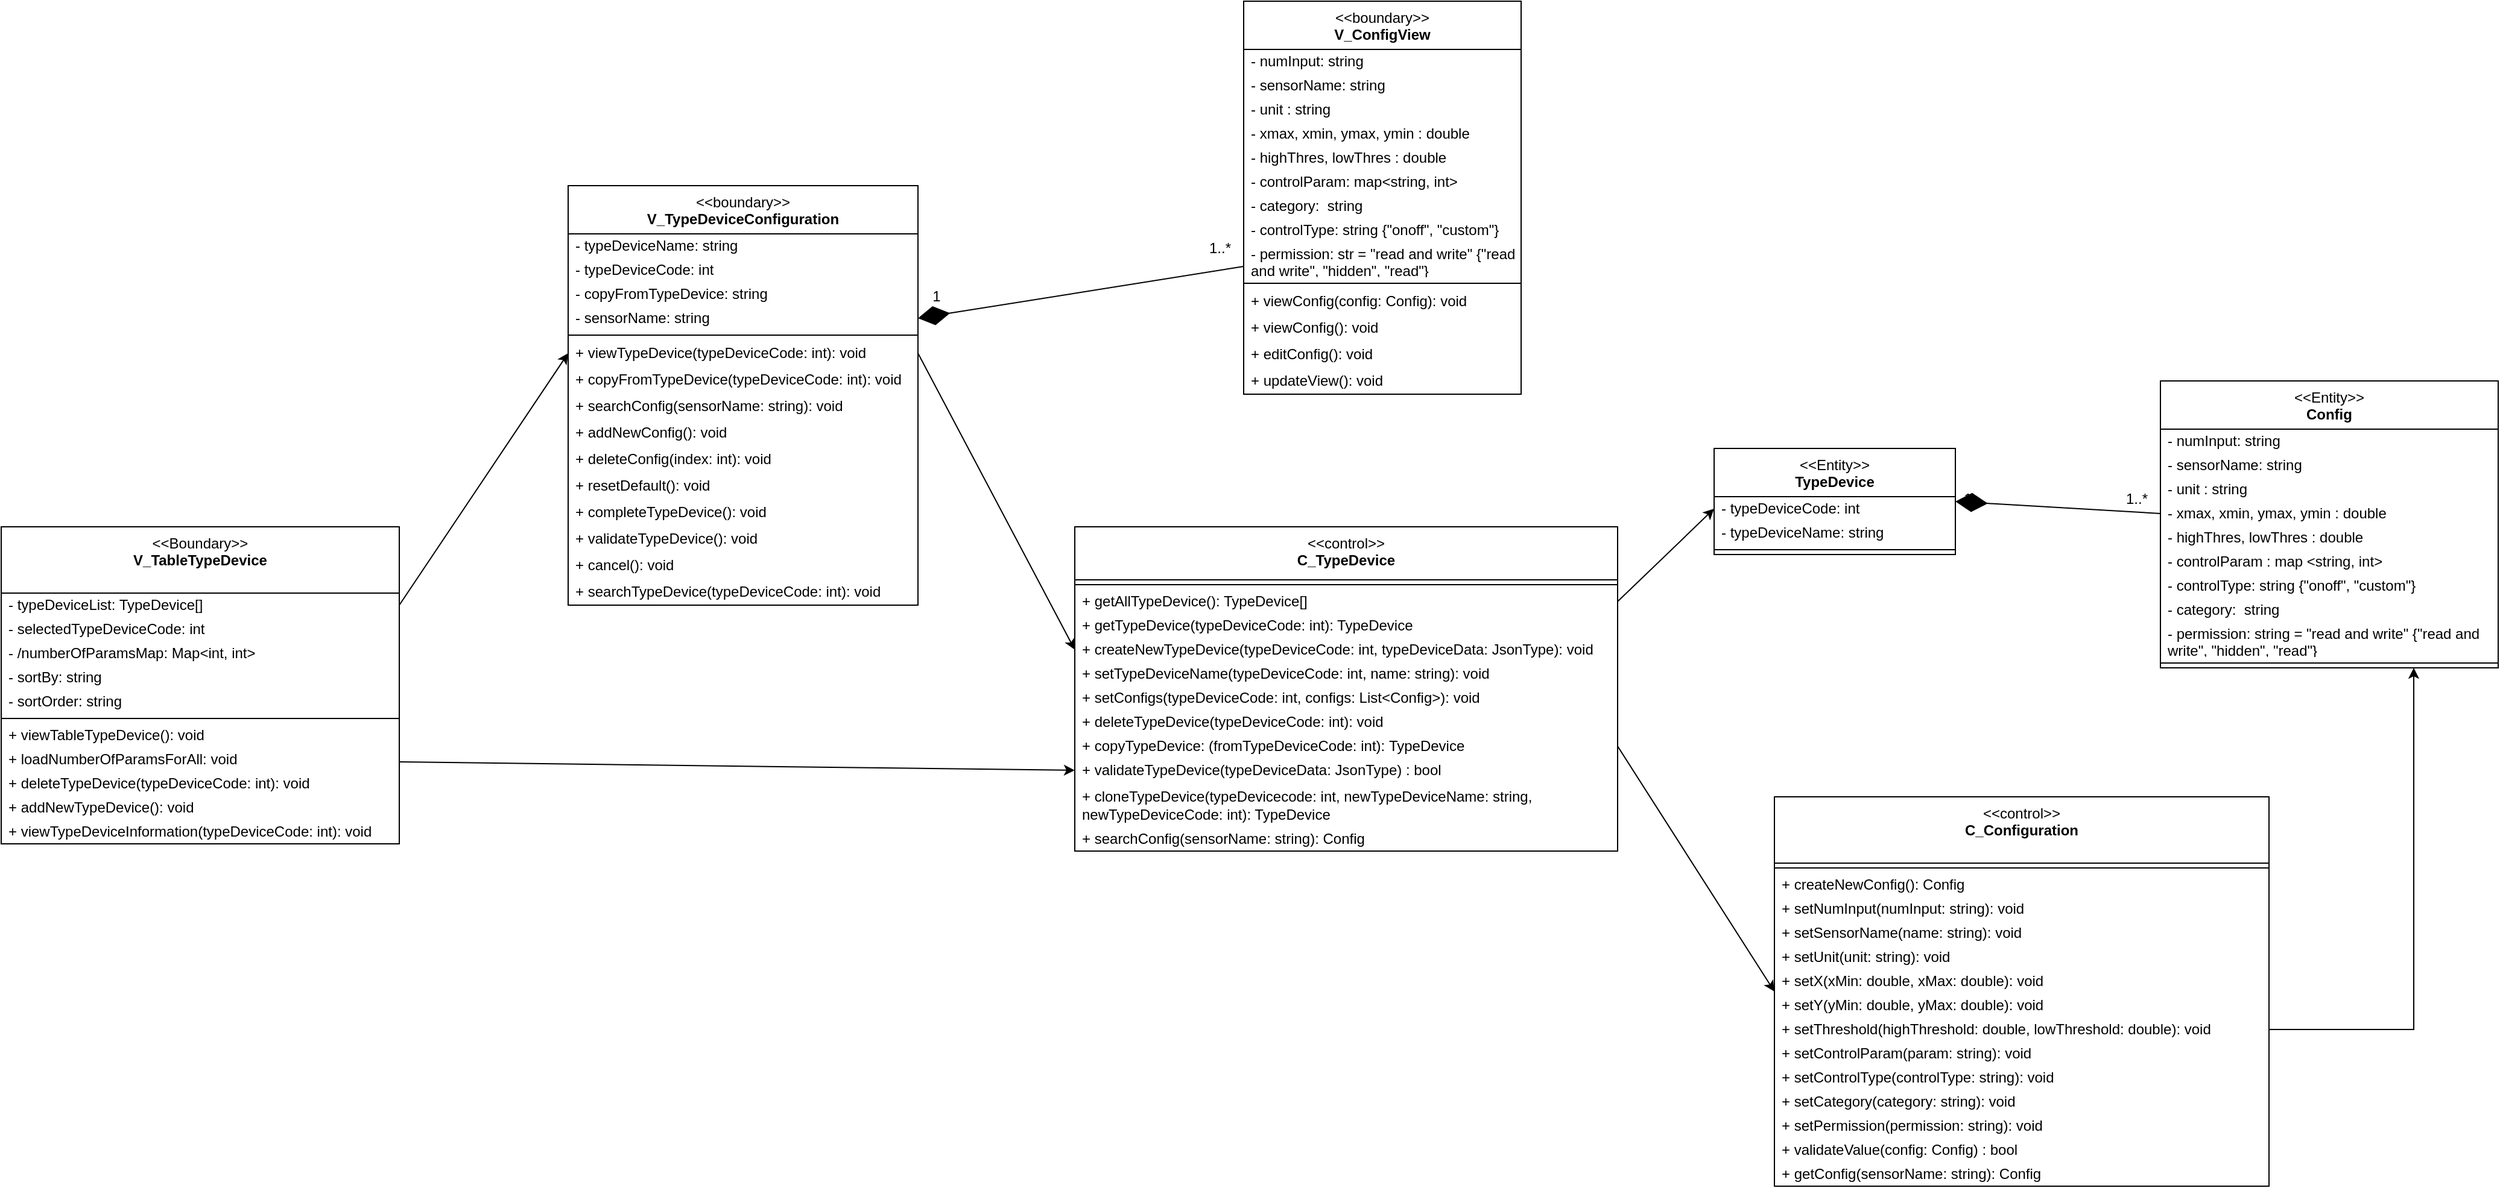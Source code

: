 <mxfile version="27.1.3">
  <diagram name="Page-1" id="tyCQBtL9wLTqNJYj6jpn">
    <mxGraphModel dx="1968" dy="665" grid="1" gridSize="10" guides="1" tooltips="1" connect="1" arrows="1" fold="1" page="1" pageScale="1" pageWidth="850" pageHeight="1100" math="0" shadow="0">
      <root>
        <mxCell id="0" />
        <mxCell id="1" parent="0" />
        <mxCell id="bSWN6tdNE-U2g3Sw7Q1R-1" value="&amp;lt;&amp;lt;boundary&amp;gt;&amp;gt;&lt;br&gt;&lt;b&gt;V_TypeDeviceConfiguration&lt;/b&gt;&lt;div&gt;&lt;br&gt;&lt;/div&gt;" style="swimlane;fontStyle=0;align=center;verticalAlign=top;childLayout=stackLayout;horizontal=1;startSize=40;horizontalStack=0;resizeParent=1;resizeParentMax=0;resizeLast=0;collapsible=0;marginBottom=0;html=1;whiteSpace=wrap;" parent="1" vertex="1">
          <mxGeometry y="303" width="290" height="348" as="geometry" />
        </mxCell>
        <mxCell id="bSWN6tdNE-U2g3Sw7Q1R-2" value="&lt;div&gt;-&amp;nbsp;typeDeviceName: string&lt;/div&gt;" style="text;html=1;strokeColor=none;fillColor=none;align=left;verticalAlign=middle;spacingLeft=4;spacingRight=4;overflow=hidden;rotatable=0;points=[[0,0.5],[1,0.5]];portConstraint=eastwest;whiteSpace=wrap;" parent="bSWN6tdNE-U2g3Sw7Q1R-1" vertex="1">
          <mxGeometry y="40" width="290" height="20" as="geometry" />
        </mxCell>
        <mxCell id="bSWN6tdNE-U2g3Sw7Q1R-3" value="&lt;div&gt;-&amp;nbsp;typeDeviceCode: int&lt;/div&gt;" style="text;html=1;strokeColor=none;fillColor=none;align=left;verticalAlign=middle;spacingLeft=4;spacingRight=4;overflow=hidden;rotatable=0;points=[[0,0.5],[1,0.5]];portConstraint=eastwest;whiteSpace=wrap;" parent="bSWN6tdNE-U2g3Sw7Q1R-1" vertex="1">
          <mxGeometry y="60" width="290" height="20" as="geometry" />
        </mxCell>
        <mxCell id="bSWN6tdNE-U2g3Sw7Q1R-4" value="&lt;div&gt;- copyFromTypeDevice: string&lt;/div&gt;" style="text;html=1;strokeColor=none;fillColor=none;align=left;verticalAlign=middle;spacingLeft=4;spacingRight=4;overflow=hidden;rotatable=0;points=[[0,0.5],[1,0.5]];portConstraint=eastwest;whiteSpace=wrap;" parent="bSWN6tdNE-U2g3Sw7Q1R-1" vertex="1">
          <mxGeometry y="80" width="290" height="20" as="geometry" />
        </mxCell>
        <mxCell id="bSWN6tdNE-U2g3Sw7Q1R-5" value="&lt;div&gt;&lt;span style=&quot;background-color: transparent; color: light-dark(rgb(0, 0, 0), rgb(255, 255, 255));&quot;&gt;- sensorName: string&lt;/span&gt;&lt;/div&gt;" style="text;html=1;strokeColor=none;fillColor=none;align=left;verticalAlign=middle;spacingLeft=4;spacingRight=4;overflow=hidden;rotatable=0;points=[[0,0.5],[1,0.5]];portConstraint=eastwest;whiteSpace=wrap;" parent="bSWN6tdNE-U2g3Sw7Q1R-1" vertex="1">
          <mxGeometry y="100" width="290" height="20" as="geometry" />
        </mxCell>
        <mxCell id="bSWN6tdNE-U2g3Sw7Q1R-6" value="" style="line;strokeWidth=1;fillColor=none;align=left;verticalAlign=middle;spacingTop=-1;spacingLeft=3;spacingRight=3;rotatable=0;labelPosition=right;points=[];portConstraint=eastwest;" parent="bSWN6tdNE-U2g3Sw7Q1R-1" vertex="1">
          <mxGeometry y="120" width="290" height="8" as="geometry" />
        </mxCell>
        <mxCell id="bSWN6tdNE-U2g3Sw7Q1R-7" value="+ viewTypeDevice(typeDeviceCode: int): void" style="text;html=1;strokeColor=none;fillColor=none;align=left;verticalAlign=middle;spacingLeft=4;spacingRight=4;overflow=hidden;rotatable=0;points=[[0,0.5],[1,0.5]];portConstraint=eastwest;whiteSpace=wrap;" parent="bSWN6tdNE-U2g3Sw7Q1R-1" vertex="1">
          <mxGeometry y="128" width="290" height="22" as="geometry" />
        </mxCell>
        <mxCell id="bSWN6tdNE-U2g3Sw7Q1R-8" value="+ copyFromTypeDevice(typeDeviceCode: int): void" style="text;html=1;strokeColor=none;fillColor=none;align=left;verticalAlign=middle;spacingLeft=4;spacingRight=4;overflow=hidden;rotatable=0;points=[[0,0.5],[1,0.5]];portConstraint=eastwest;whiteSpace=wrap;" parent="bSWN6tdNE-U2g3Sw7Q1R-1" vertex="1">
          <mxGeometry y="150" width="290" height="22" as="geometry" />
        </mxCell>
        <mxCell id="bSWN6tdNE-U2g3Sw7Q1R-9" value="+ searchConfig(sensorName: string): void" style="text;html=1;strokeColor=none;fillColor=none;align=left;verticalAlign=middle;spacingLeft=4;spacingRight=4;overflow=hidden;rotatable=0;points=[[0,0.5],[1,0.5]];portConstraint=eastwest;whiteSpace=wrap;" parent="bSWN6tdNE-U2g3Sw7Q1R-1" vertex="1">
          <mxGeometry y="172" width="290" height="22" as="geometry" />
        </mxCell>
        <mxCell id="bSWN6tdNE-U2g3Sw7Q1R-10" value="&lt;div&gt;+ addNewConfig(): void&lt;/div&gt;" style="text;html=1;strokeColor=none;fillColor=none;align=left;verticalAlign=middle;spacingLeft=4;spacingRight=4;overflow=hidden;rotatable=0;points=[[0,0.5],[1,0.5]];portConstraint=eastwest;whiteSpace=wrap;" parent="bSWN6tdNE-U2g3Sw7Q1R-1" vertex="1">
          <mxGeometry y="194" width="290" height="22" as="geometry" />
        </mxCell>
        <mxCell id="bSWN6tdNE-U2g3Sw7Q1R-11" value="&lt;div&gt;+ deleteConfig(index: int): void&lt;/div&gt;" style="text;html=1;strokeColor=none;fillColor=none;align=left;verticalAlign=middle;spacingLeft=4;spacingRight=4;overflow=hidden;rotatable=0;points=[[0,0.5],[1,0.5]];portConstraint=eastwest;whiteSpace=wrap;" parent="bSWN6tdNE-U2g3Sw7Q1R-1" vertex="1">
          <mxGeometry y="216" width="290" height="22" as="geometry" />
        </mxCell>
        <mxCell id="bSWN6tdNE-U2g3Sw7Q1R-12" value="&lt;div&gt;+ resetDefault(): void&lt;/div&gt;" style="text;html=1;strokeColor=none;fillColor=none;align=left;verticalAlign=middle;spacingLeft=4;spacingRight=4;overflow=hidden;rotatable=0;points=[[0,0.5],[1,0.5]];portConstraint=eastwest;whiteSpace=wrap;" parent="bSWN6tdNE-U2g3Sw7Q1R-1" vertex="1">
          <mxGeometry y="238" width="290" height="22" as="geometry" />
        </mxCell>
        <mxCell id="bSWN6tdNE-U2g3Sw7Q1R-13" value="+ completeTypeDevice(): void" style="text;html=1;strokeColor=none;fillColor=none;align=left;verticalAlign=middle;spacingLeft=4;spacingRight=4;overflow=hidden;rotatable=0;points=[[0,0.5],[1,0.5]];portConstraint=eastwest;whiteSpace=wrap;" parent="bSWN6tdNE-U2g3Sw7Q1R-1" vertex="1">
          <mxGeometry y="260" width="290" height="22" as="geometry" />
        </mxCell>
        <mxCell id="bSWN6tdNE-U2g3Sw7Q1R-14" value="+ validateTypeDevice(): void" style="text;html=1;strokeColor=none;fillColor=none;align=left;verticalAlign=middle;spacingLeft=4;spacingRight=4;overflow=hidden;rotatable=0;points=[[0,0.5],[1,0.5]];portConstraint=eastwest;whiteSpace=wrap;" parent="bSWN6tdNE-U2g3Sw7Q1R-1" vertex="1">
          <mxGeometry y="282" width="290" height="22" as="geometry" />
        </mxCell>
        <mxCell id="bSWN6tdNE-U2g3Sw7Q1R-15" value="+ cancel(): void" style="text;html=1;strokeColor=none;fillColor=none;align=left;verticalAlign=middle;spacingLeft=4;spacingRight=4;overflow=hidden;rotatable=0;points=[[0,0.5],[1,0.5]];portConstraint=eastwest;whiteSpace=wrap;" parent="bSWN6tdNE-U2g3Sw7Q1R-1" vertex="1">
          <mxGeometry y="304" width="290" height="22" as="geometry" />
        </mxCell>
        <mxCell id="x7CvdzzdXY2x8KooDXCQ-1" value="+ searchTypeDevice(typeDeviceCode: int): void" style="text;html=1;strokeColor=none;fillColor=none;align=left;verticalAlign=middle;spacingLeft=4;spacingRight=4;overflow=hidden;rotatable=0;points=[[0,0.5],[1,0.5]];portConstraint=eastwest;whiteSpace=wrap;" parent="bSWN6tdNE-U2g3Sw7Q1R-1" vertex="1">
          <mxGeometry y="326" width="290" height="22" as="geometry" />
        </mxCell>
        <mxCell id="bSWN6tdNE-U2g3Sw7Q1R-16" value="&amp;lt;&amp;lt;control&amp;gt;&amp;gt;&lt;br&gt;&lt;b&gt;C_TypeDevice&lt;/b&gt;&lt;div&gt;&lt;br&gt;&lt;/div&gt;" style="swimlane;fontStyle=0;align=center;verticalAlign=top;childLayout=stackLayout;horizontal=1;startSize=44;horizontalStack=0;resizeParent=1;resizeParentMax=0;resizeLast=0;collapsible=0;marginBottom=0;html=1;whiteSpace=wrap;" parent="1" vertex="1">
          <mxGeometry x="420" y="586" width="450" height="269" as="geometry" />
        </mxCell>
        <mxCell id="bSWN6tdNE-U2g3Sw7Q1R-17" value="" style="line;strokeWidth=1;fillColor=none;align=left;verticalAlign=middle;spacingTop=-1;spacingLeft=3;spacingRight=3;rotatable=0;labelPosition=right;points=[];portConstraint=eastwest;" parent="bSWN6tdNE-U2g3Sw7Q1R-16" vertex="1">
          <mxGeometry y="44" width="450" height="8" as="geometry" />
        </mxCell>
        <mxCell id="bSWN6tdNE-U2g3Sw7Q1R-18" value="&lt;div&gt;+ getAllTypeDevice(): TypeDevice[]&lt;/div&gt;" style="text;html=1;strokeColor=none;fillColor=none;align=left;verticalAlign=middle;spacingLeft=4;spacingRight=4;overflow=hidden;rotatable=0;points=[[0,0.5],[1,0.5]];portConstraint=eastwest;whiteSpace=wrap;" parent="bSWN6tdNE-U2g3Sw7Q1R-16" vertex="1">
          <mxGeometry y="52" width="450" height="20" as="geometry" />
        </mxCell>
        <mxCell id="bSWN6tdNE-U2g3Sw7Q1R-19" value="&lt;div&gt;+ getTypeDevice(typeDeviceCode: int): TypeDevice&lt;/div&gt;&lt;div&gt;&lt;br&gt;&lt;/div&gt;" style="text;html=1;strokeColor=none;fillColor=none;align=left;verticalAlign=middle;spacingLeft=4;spacingRight=4;overflow=hidden;rotatable=0;points=[[0,0.5],[1,0.5]];portConstraint=eastwest;whiteSpace=wrap;" parent="bSWN6tdNE-U2g3Sw7Q1R-16" vertex="1">
          <mxGeometry y="72" width="450" height="20" as="geometry" />
        </mxCell>
        <mxCell id="bSWN6tdNE-U2g3Sw7Q1R-21" value="&lt;div&gt;+ createNewTypeDevice(typeDeviceCode: int, typeDeviceData: JsonType): void&lt;/div&gt;&lt;div&gt;&lt;br&gt;&lt;/div&gt;" style="text;html=1;strokeColor=none;fillColor=none;align=left;verticalAlign=middle;spacingLeft=4;spacingRight=4;overflow=hidden;rotatable=0;points=[[0,0.5],[1,0.5]];portConstraint=eastwest;whiteSpace=wrap;" parent="bSWN6tdNE-U2g3Sw7Q1R-16" vertex="1">
          <mxGeometry y="92" width="450" height="20" as="geometry" />
        </mxCell>
        <mxCell id="bSWN6tdNE-U2g3Sw7Q1R-20" value="&lt;div&gt;+ setTypeDeviceName(typeDeviceCode: int, name: string): void&lt;/div&gt;&lt;div&gt;&lt;br&gt;&lt;/div&gt;" style="text;html=1;strokeColor=none;fillColor=none;align=left;verticalAlign=middle;spacingLeft=4;spacingRight=4;overflow=hidden;rotatable=0;points=[[0,0.5],[1,0.5]];portConstraint=eastwest;whiteSpace=wrap;" parent="bSWN6tdNE-U2g3Sw7Q1R-16" vertex="1">
          <mxGeometry y="112" width="450" height="20" as="geometry" />
        </mxCell>
        <mxCell id="fmMm7_S-apyC-GX3teiO-24" value="&lt;div&gt;+ setConfigs(typeDeviceCode: int, configs: List&amp;lt;Config&amp;gt;): void&lt;/div&gt;&lt;div&gt;&lt;br&gt;&lt;/div&gt;" style="text;html=1;strokeColor=none;fillColor=none;align=left;verticalAlign=middle;spacingLeft=4;spacingRight=4;overflow=hidden;rotatable=0;points=[[0,0.5],[1,0.5]];portConstraint=eastwest;whiteSpace=wrap;" parent="bSWN6tdNE-U2g3Sw7Q1R-16" vertex="1">
          <mxGeometry y="132" width="450" height="20" as="geometry" />
        </mxCell>
        <mxCell id="bSWN6tdNE-U2g3Sw7Q1R-22" value="+ deleteTypeDevice(typeDeviceCode: int): void" style="text;html=1;strokeColor=none;fillColor=none;align=left;verticalAlign=middle;spacingLeft=4;spacingRight=4;overflow=hidden;rotatable=0;points=[[0,0.5],[1,0.5]];portConstraint=eastwest;whiteSpace=wrap;" parent="bSWN6tdNE-U2g3Sw7Q1R-16" vertex="1">
          <mxGeometry y="152" width="450" height="20" as="geometry" />
        </mxCell>
        <mxCell id="bSWN6tdNE-U2g3Sw7Q1R-23" value="&lt;div&gt;+ copyTypeDevice: (fromTypeDeviceCode: int):&amp;nbsp;TypeDevice &lt;br&gt;&lt;/div&gt;" style="text;html=1;strokeColor=none;fillColor=none;align=left;verticalAlign=middle;spacingLeft=4;spacingRight=4;overflow=hidden;rotatable=0;points=[[0,0.5],[1,0.5]];portConstraint=eastwest;whiteSpace=wrap;" parent="bSWN6tdNE-U2g3Sw7Q1R-16" vertex="1">
          <mxGeometry y="172" width="450" height="20" as="geometry" />
        </mxCell>
        <mxCell id="bSWN6tdNE-U2g3Sw7Q1R-24" value="+ validateTypeDevice(typeDeviceData: JsonType) : bool" style="text;html=1;strokeColor=none;fillColor=none;align=left;verticalAlign=middle;spacingLeft=4;spacingRight=4;overflow=hidden;rotatable=0;points=[[0,0.5],[1,0.5]];portConstraint=eastwest;whiteSpace=wrap;" parent="bSWN6tdNE-U2g3Sw7Q1R-16" vertex="1">
          <mxGeometry y="192" width="450" height="20" as="geometry" />
        </mxCell>
        <mxCell id="bSWN6tdNE-U2g3Sw7Q1R-25" value="+ cloneTypeDevice(typeDevicecode: int, newTypeDeviceName: string, newTypeDeviceCode: int): TypeDevice" style="text;html=1;strokeColor=none;fillColor=none;align=left;verticalAlign=middle;spacingLeft=4;spacingRight=4;overflow=hidden;rotatable=0;points=[[0,0.5],[1,0.5]];portConstraint=eastwest;whiteSpace=wrap;" parent="bSWN6tdNE-U2g3Sw7Q1R-16" vertex="1">
          <mxGeometry y="212" width="450" height="37" as="geometry" />
        </mxCell>
        <mxCell id="bSWN6tdNE-U2g3Sw7Q1R-26" value="+ searchConfig(sensorName: string): Config" style="text;html=1;strokeColor=none;fillColor=none;align=left;verticalAlign=middle;spacingLeft=4;spacingRight=4;overflow=hidden;rotatable=0;points=[[0,0.5],[1,0.5]];portConstraint=eastwest;whiteSpace=wrap;" parent="bSWN6tdNE-U2g3Sw7Q1R-16" vertex="1">
          <mxGeometry y="249" width="450" height="20" as="geometry" />
        </mxCell>
        <mxCell id="bSWN6tdNE-U2g3Sw7Q1R-27" value="&lt;div&gt;&amp;lt;&amp;lt;Entity&amp;gt;&amp;gt;&lt;/div&gt;&lt;div&gt;&lt;b&gt;TypeDevice&lt;/b&gt;&lt;/div&gt;&lt;div&gt;&lt;br&gt;&lt;/div&gt;" style="swimlane;fontStyle=0;align=center;verticalAlign=top;childLayout=stackLayout;horizontal=1;startSize=40;horizontalStack=0;resizeParent=1;resizeParentMax=0;resizeLast=0;collapsible=0;marginBottom=0;html=1;whiteSpace=wrap;" parent="1" vertex="1">
          <mxGeometry x="950" y="521" width="200" height="88" as="geometry" />
        </mxCell>
        <mxCell id="bSWN6tdNE-U2g3Sw7Q1R-28" value="- typeDeviceCode: int" style="text;html=1;strokeColor=none;fillColor=none;align=left;verticalAlign=middle;spacingLeft=4;spacingRight=4;overflow=hidden;rotatable=0;points=[[0,0.5],[1,0.5]];portConstraint=eastwest;whiteSpace=wrap;" parent="bSWN6tdNE-U2g3Sw7Q1R-27" vertex="1">
          <mxGeometry y="40" width="200" height="20" as="geometry" />
        </mxCell>
        <mxCell id="bSWN6tdNE-U2g3Sw7Q1R-29" value="&lt;div&gt;- typeDeviceName: string&lt;/div&gt;" style="text;html=1;strokeColor=none;fillColor=none;align=left;verticalAlign=middle;spacingLeft=4;spacingRight=4;overflow=hidden;rotatable=0;points=[[0,0.5],[1,0.5]];portConstraint=eastwest;whiteSpace=wrap;" parent="bSWN6tdNE-U2g3Sw7Q1R-27" vertex="1">
          <mxGeometry y="60" width="200" height="20" as="geometry" />
        </mxCell>
        <mxCell id="bSWN6tdNE-U2g3Sw7Q1R-31" value="" style="line;strokeWidth=1;fillColor=none;align=left;verticalAlign=middle;spacingTop=-1;spacingLeft=3;spacingRight=3;rotatable=0;labelPosition=right;points=[];portConstraint=eastwest;" parent="bSWN6tdNE-U2g3Sw7Q1R-27" vertex="1">
          <mxGeometry y="80" width="200" height="8" as="geometry" />
        </mxCell>
        <mxCell id="bSWN6tdNE-U2g3Sw7Q1R-32" value="&amp;lt;&amp;lt;Entity&amp;gt;&amp;gt;&lt;br&gt;&lt;b&gt;Config&lt;/b&gt;&lt;div&gt;&lt;br&gt;&lt;/div&gt;" style="swimlane;fontStyle=0;align=center;verticalAlign=top;childLayout=stackLayout;horizontal=1;startSize=40;horizontalStack=0;resizeParent=1;resizeParentMax=0;resizeLast=0;collapsible=0;marginBottom=0;html=1;whiteSpace=wrap;" parent="1" vertex="1">
          <mxGeometry x="1320" y="465" width="280" height="238" as="geometry" />
        </mxCell>
        <mxCell id="bSWN6tdNE-U2g3Sw7Q1R-33" value="- numInput: string" style="text;html=1;strokeColor=none;fillColor=none;align=left;verticalAlign=middle;spacingLeft=4;spacingRight=4;overflow=hidden;rotatable=0;points=[[0,0.5],[1,0.5]];portConstraint=eastwest;whiteSpace=wrap;" parent="bSWN6tdNE-U2g3Sw7Q1R-32" vertex="1">
          <mxGeometry y="40" width="280" height="20" as="geometry" />
        </mxCell>
        <mxCell id="bSWN6tdNE-U2g3Sw7Q1R-34" value="- sensorName: string" style="text;html=1;strokeColor=none;fillColor=none;align=left;verticalAlign=middle;spacingLeft=4;spacingRight=4;overflow=hidden;rotatable=0;points=[[0,0.5],[1,0.5]];portConstraint=eastwest;whiteSpace=wrap;" parent="bSWN6tdNE-U2g3Sw7Q1R-32" vertex="1">
          <mxGeometry y="60" width="280" height="20" as="geometry" />
        </mxCell>
        <mxCell id="bSWN6tdNE-U2g3Sw7Q1R-35" value="- unit : string" style="text;html=1;strokeColor=none;fillColor=none;align=left;verticalAlign=middle;spacingLeft=4;spacingRight=4;overflow=hidden;rotatable=0;points=[[0,0.5],[1,0.5]];portConstraint=eastwest;whiteSpace=wrap;" parent="bSWN6tdNE-U2g3Sw7Q1R-32" vertex="1">
          <mxGeometry y="80" width="280" height="20" as="geometry" />
        </mxCell>
        <mxCell id="bSWN6tdNE-U2g3Sw7Q1R-36" value="- xmax, xmin, ymax, ymin : double" style="text;html=1;strokeColor=none;fillColor=none;align=left;verticalAlign=middle;spacingLeft=4;spacingRight=4;overflow=hidden;rotatable=0;points=[[0,0.5],[1,0.5]];portConstraint=eastwest;whiteSpace=wrap;" parent="bSWN6tdNE-U2g3Sw7Q1R-32" vertex="1">
          <mxGeometry y="100" width="280" height="20" as="geometry" />
        </mxCell>
        <mxCell id="bSWN6tdNE-U2g3Sw7Q1R-37" value="- highThres, lowThres : double" style="text;html=1;strokeColor=none;fillColor=none;align=left;verticalAlign=middle;spacingLeft=4;spacingRight=4;overflow=hidden;rotatable=0;points=[[0,0.5],[1,0.5]];portConstraint=eastwest;whiteSpace=wrap;" parent="bSWN6tdNE-U2g3Sw7Q1R-32" vertex="1">
          <mxGeometry y="120" width="280" height="20" as="geometry" />
        </mxCell>
        <mxCell id="bSWN6tdNE-U2g3Sw7Q1R-38" value="&lt;div&gt;- controlParam : map &amp;lt;string, int&amp;gt;&lt;/div&gt;" style="text;html=1;strokeColor=none;fillColor=none;align=left;verticalAlign=middle;spacingLeft=4;spacingRight=4;overflow=hidden;rotatable=0;points=[[0,0.5],[1,0.5]];portConstraint=eastwest;whiteSpace=wrap;" parent="bSWN6tdNE-U2g3Sw7Q1R-32" vertex="1">
          <mxGeometry y="140" width="280" height="20" as="geometry" />
        </mxCell>
        <mxCell id="bSWN6tdNE-U2g3Sw7Q1R-39" value="&lt;div&gt;- controlType: string {&quot;onoff&quot;, &quot;custom&quot;}&lt;/div&gt;" style="text;html=1;strokeColor=none;fillColor=none;align=left;verticalAlign=middle;spacingLeft=4;spacingRight=4;overflow=hidden;rotatable=0;points=[[0,0.5],[1,0.5]];portConstraint=eastwest;whiteSpace=wrap;" parent="bSWN6tdNE-U2g3Sw7Q1R-32" vertex="1">
          <mxGeometry y="160" width="280" height="20" as="geometry" />
        </mxCell>
        <mxCell id="bSWN6tdNE-U2g3Sw7Q1R-40" value="&lt;div&gt;- category:&amp;nbsp; string&lt;br&gt;&lt;/div&gt;" style="text;html=1;strokeColor=none;fillColor=none;align=left;verticalAlign=middle;spacingLeft=4;spacingRight=4;overflow=hidden;rotatable=0;points=[[0,0.5],[1,0.5]];portConstraint=eastwest;whiteSpace=wrap;" parent="bSWN6tdNE-U2g3Sw7Q1R-32" vertex="1">
          <mxGeometry y="180" width="280" height="20" as="geometry" />
        </mxCell>
        <mxCell id="bSWN6tdNE-U2g3Sw7Q1R-41" value="&lt;div&gt;- permission: string = &quot;read and write&quot; {&quot;read and write&quot;, &quot;hidden&quot;, &quot;read&quot;}&lt;/div&gt;" style="text;html=1;strokeColor=none;fillColor=none;align=left;verticalAlign=middle;spacingLeft=4;spacingRight=4;overflow=hidden;rotatable=0;points=[[0,0.5],[1,0.5]];portConstraint=eastwest;whiteSpace=wrap;" parent="bSWN6tdNE-U2g3Sw7Q1R-32" vertex="1">
          <mxGeometry y="200" width="280" height="30" as="geometry" />
        </mxCell>
        <mxCell id="bSWN6tdNE-U2g3Sw7Q1R-42" value="" style="line;strokeWidth=1;fillColor=none;align=left;verticalAlign=middle;spacingTop=-1;spacingLeft=3;spacingRight=3;rotatable=0;labelPosition=right;points=[];portConstraint=eastwest;" parent="bSWN6tdNE-U2g3Sw7Q1R-32" vertex="1">
          <mxGeometry y="230" width="280" height="8" as="geometry" />
        </mxCell>
        <mxCell id="bSWN6tdNE-U2g3Sw7Q1R-43" value="" style="endArrow=diamondThin;endFill=1;endSize=24;html=1;rounded=0;entryX=1;entryY=0.5;entryDx=0;entryDy=0;exitX=0;exitY=0.5;exitDx=0;exitDy=0;" parent="1" source="bSWN6tdNE-U2g3Sw7Q1R-36" target="bSWN6tdNE-U2g3Sw7Q1R-27" edge="1">
          <mxGeometry width="160" relative="1" as="geometry">
            <mxPoint x="1050" y="400" as="sourcePoint" />
            <mxPoint x="1210" y="400" as="targetPoint" />
          </mxGeometry>
        </mxCell>
        <mxCell id="bSWN6tdNE-U2g3Sw7Q1R-44" style="rounded=0;orthogonalLoop=1;jettySize=auto;html=1;exitX=1;exitY=0.5;exitDx=0;exitDy=0;entryX=0;entryY=0.5;entryDx=0;entryDy=0;" parent="1" source="bSWN6tdNE-U2g3Sw7Q1R-18" target="bSWN6tdNE-U2g3Sw7Q1R-28" edge="1">
          <mxGeometry relative="1" as="geometry" />
        </mxCell>
        <mxCell id="bSWN6tdNE-U2g3Sw7Q1R-45" style="rounded=0;orthogonalLoop=1;jettySize=auto;html=1;exitX=1;exitY=0.5;exitDx=0;exitDy=0;entryX=0;entryY=0.5;entryDx=0;entryDy=0;" parent="1" source="bSWN6tdNE-U2g3Sw7Q1R-7" target="bSWN6tdNE-U2g3Sw7Q1R-21" edge="1">
          <mxGeometry relative="1" as="geometry">
            <mxPoint x="360" y="360" as="sourcePoint" />
          </mxGeometry>
        </mxCell>
        <mxCell id="bSWN6tdNE-U2g3Sw7Q1R-46" value="&amp;lt;&amp;lt;boundary&amp;gt;&amp;gt;&lt;br&gt;&lt;b&gt;V_ConfigView&lt;/b&gt;&lt;div&gt;&lt;br&gt;&lt;/div&gt;" style="swimlane;fontStyle=0;align=center;verticalAlign=top;childLayout=stackLayout;horizontal=1;startSize=40;horizontalStack=0;resizeParent=1;resizeParentMax=0;resizeLast=0;collapsible=0;marginBottom=0;html=1;whiteSpace=wrap;" parent="1" vertex="1">
          <mxGeometry x="560" y="150" width="230" height="326" as="geometry" />
        </mxCell>
        <mxCell id="bSWN6tdNE-U2g3Sw7Q1R-47" value="- numInput: string" style="text;html=1;strokeColor=none;fillColor=none;align=left;verticalAlign=middle;spacingLeft=4;spacingRight=4;overflow=hidden;rotatable=0;points=[[0,0.5],[1,0.5]];portConstraint=eastwest;whiteSpace=wrap;" parent="bSWN6tdNE-U2g3Sw7Q1R-46" vertex="1">
          <mxGeometry y="40" width="230" height="20" as="geometry" />
        </mxCell>
        <mxCell id="bSWN6tdNE-U2g3Sw7Q1R-48" value="- sensorName: string" style="text;html=1;strokeColor=none;fillColor=none;align=left;verticalAlign=middle;spacingLeft=4;spacingRight=4;overflow=hidden;rotatable=0;points=[[0,0.5],[1,0.5]];portConstraint=eastwest;whiteSpace=wrap;" parent="bSWN6tdNE-U2g3Sw7Q1R-46" vertex="1">
          <mxGeometry y="60" width="230" height="20" as="geometry" />
        </mxCell>
        <mxCell id="bSWN6tdNE-U2g3Sw7Q1R-49" value="- unit : string" style="text;html=1;strokeColor=none;fillColor=none;align=left;verticalAlign=middle;spacingLeft=4;spacingRight=4;overflow=hidden;rotatable=0;points=[[0,0.5],[1,0.5]];portConstraint=eastwest;whiteSpace=wrap;" parent="bSWN6tdNE-U2g3Sw7Q1R-46" vertex="1">
          <mxGeometry y="80" width="230" height="20" as="geometry" />
        </mxCell>
        <mxCell id="bSWN6tdNE-U2g3Sw7Q1R-50" value="- xmax, xmin, ymax, ymin : double" style="text;html=1;strokeColor=none;fillColor=none;align=left;verticalAlign=middle;spacingLeft=4;spacingRight=4;overflow=hidden;rotatable=0;points=[[0,0.5],[1,0.5]];portConstraint=eastwest;whiteSpace=wrap;" parent="bSWN6tdNE-U2g3Sw7Q1R-46" vertex="1">
          <mxGeometry y="100" width="230" height="20" as="geometry" />
        </mxCell>
        <mxCell id="bSWN6tdNE-U2g3Sw7Q1R-51" value="- highThres, lowThres : double" style="text;html=1;strokeColor=none;fillColor=none;align=left;verticalAlign=middle;spacingLeft=4;spacingRight=4;overflow=hidden;rotatable=0;points=[[0,0.5],[1,0.5]];portConstraint=eastwest;whiteSpace=wrap;" parent="bSWN6tdNE-U2g3Sw7Q1R-46" vertex="1">
          <mxGeometry y="120" width="230" height="20" as="geometry" />
        </mxCell>
        <mxCell id="bSWN6tdNE-U2g3Sw7Q1R-52" value="&lt;div&gt;- controlParam: map&amp;lt;string, int&amp;gt;&lt;/div&gt;" style="text;html=1;strokeColor=none;fillColor=none;align=left;verticalAlign=middle;spacingLeft=4;spacingRight=4;overflow=hidden;rotatable=0;points=[[0,0.5],[1,0.5]];portConstraint=eastwest;whiteSpace=wrap;" parent="bSWN6tdNE-U2g3Sw7Q1R-46" vertex="1">
          <mxGeometry y="140" width="230" height="20" as="geometry" />
        </mxCell>
        <mxCell id="bSWN6tdNE-U2g3Sw7Q1R-53" value="&lt;div&gt;- category:&amp;nbsp; string&lt;br&gt;&lt;/div&gt;" style="text;html=1;strokeColor=none;fillColor=none;align=left;verticalAlign=middle;spacingLeft=4;spacingRight=4;overflow=hidden;rotatable=0;points=[[0,0.5],[1,0.5]];portConstraint=eastwest;whiteSpace=wrap;" parent="bSWN6tdNE-U2g3Sw7Q1R-46" vertex="1">
          <mxGeometry y="160" width="230" height="20" as="geometry" />
        </mxCell>
        <mxCell id="bSWN6tdNE-U2g3Sw7Q1R-54" value="&lt;div&gt;- controlType: string {&quot;onoff&quot;, &quot;custom&quot;}&lt;/div&gt;" style="text;html=1;strokeColor=none;fillColor=none;align=left;verticalAlign=middle;spacingLeft=4;spacingRight=4;overflow=hidden;rotatable=0;points=[[0,0.5],[1,0.5]];portConstraint=eastwest;whiteSpace=wrap;" parent="bSWN6tdNE-U2g3Sw7Q1R-46" vertex="1">
          <mxGeometry y="180" width="230" height="20" as="geometry" />
        </mxCell>
        <mxCell id="bSWN6tdNE-U2g3Sw7Q1R-55" value="&lt;div&gt;- permission: str = &quot;read and write&quot; {&quot;read and write&quot;, &quot;hidden&quot;, &quot;read&quot;}&lt;/div&gt;" style="text;html=1;strokeColor=none;fillColor=none;align=left;verticalAlign=middle;spacingLeft=4;spacingRight=4;overflow=hidden;rotatable=0;points=[[0,0.5],[1,0.5]];portConstraint=eastwest;whiteSpace=wrap;" parent="bSWN6tdNE-U2g3Sw7Q1R-46" vertex="1">
          <mxGeometry y="200" width="230" height="30" as="geometry" />
        </mxCell>
        <mxCell id="bSWN6tdNE-U2g3Sw7Q1R-56" value="" style="line;strokeWidth=1;fillColor=none;align=left;verticalAlign=middle;spacingTop=-1;spacingLeft=3;spacingRight=3;rotatable=0;labelPosition=right;points=[];portConstraint=eastwest;" parent="bSWN6tdNE-U2g3Sw7Q1R-46" vertex="1">
          <mxGeometry y="230" width="230" height="8" as="geometry" />
        </mxCell>
        <mxCell id="bSWN6tdNE-U2g3Sw7Q1R-57" value="+ viewConfig(config: Config): void" style="text;html=1;strokeColor=none;fillColor=none;align=left;verticalAlign=middle;spacingLeft=4;spacingRight=4;overflow=hidden;rotatable=0;points=[[0,0.5],[1,0.5]];portConstraint=eastwest;whiteSpace=wrap;" parent="bSWN6tdNE-U2g3Sw7Q1R-46" vertex="1">
          <mxGeometry y="238" width="230" height="22" as="geometry" />
        </mxCell>
        <mxCell id="bSWN6tdNE-U2g3Sw7Q1R-58" value="+ viewConfig(): void" style="text;html=1;strokeColor=none;fillColor=none;align=left;verticalAlign=middle;spacingLeft=4;spacingRight=4;overflow=hidden;rotatable=0;points=[[0,0.5],[1,0.5]];portConstraint=eastwest;whiteSpace=wrap;" parent="bSWN6tdNE-U2g3Sw7Q1R-46" vertex="1">
          <mxGeometry y="260" width="230" height="22" as="geometry" />
        </mxCell>
        <mxCell id="bSWN6tdNE-U2g3Sw7Q1R-59" value="+ editConfig(): void" style="text;html=1;strokeColor=none;fillColor=none;align=left;verticalAlign=middle;spacingLeft=4;spacingRight=4;overflow=hidden;rotatable=0;points=[[0,0.5],[1,0.5]];portConstraint=eastwest;whiteSpace=wrap;" parent="bSWN6tdNE-U2g3Sw7Q1R-46" vertex="1">
          <mxGeometry y="282" width="230" height="22" as="geometry" />
        </mxCell>
        <mxCell id="bSWN6tdNE-U2g3Sw7Q1R-60" value="+ updateView(): void" style="text;html=1;strokeColor=none;fillColor=none;align=left;verticalAlign=middle;spacingLeft=4;spacingRight=4;overflow=hidden;rotatable=0;points=[[0,0.5],[1,0.5]];portConstraint=eastwest;whiteSpace=wrap;" parent="bSWN6tdNE-U2g3Sw7Q1R-46" vertex="1">
          <mxGeometry y="304" width="230" height="22" as="geometry" />
        </mxCell>
        <mxCell id="bSWN6tdNE-U2g3Sw7Q1R-61" value="" style="endArrow=diamondThin;endFill=1;endSize=24;html=1;rounded=0;entryX=1;entryY=0.5;entryDx=0;entryDy=0;" parent="1" target="bSWN6tdNE-U2g3Sw7Q1R-5" edge="1">
          <mxGeometry width="160" relative="1" as="geometry">
            <mxPoint x="560" y="370" as="sourcePoint" />
            <mxPoint x="600" y="380" as="targetPoint" />
            <Array as="points" />
          </mxGeometry>
        </mxCell>
        <mxCell id="bSWN6tdNE-U2g3Sw7Q1R-62" value="1" style="text;html=1;align=center;verticalAlign=middle;resizable=0;points=[];autosize=1;strokeColor=none;fillColor=none;" parent="1" vertex="1">
          <mxGeometry x="290" y="380" width="30" height="30" as="geometry" />
        </mxCell>
        <mxCell id="bSWN6tdNE-U2g3Sw7Q1R-63" value="1..*" style="text;html=1;align=center;verticalAlign=middle;resizable=0;points=[];autosize=1;strokeColor=none;fillColor=none;" parent="1" vertex="1">
          <mxGeometry x="520" y="340" width="40" height="30" as="geometry" />
        </mxCell>
        <mxCell id="bSWN6tdNE-U2g3Sw7Q1R-64" value="1" style="text;html=1;align=center;verticalAlign=middle;resizable=0;points=[];autosize=1;strokeColor=none;fillColor=none;" parent="1" vertex="1">
          <mxGeometry x="1145" y="548" width="30" height="30" as="geometry" />
        </mxCell>
        <mxCell id="bSWN6tdNE-U2g3Sw7Q1R-65" value="1..*" style="text;html=1;align=center;verticalAlign=middle;resizable=0;points=[];autosize=1;strokeColor=none;fillColor=none;" parent="1" vertex="1">
          <mxGeometry x="1280" y="548" width="40" height="30" as="geometry" />
        </mxCell>
        <mxCell id="bSWN6tdNE-U2g3Sw7Q1R-66" style="rounded=0;orthogonalLoop=1;jettySize=auto;html=1;exitX=1;exitY=0.5;exitDx=0;exitDy=0;entryX=0;entryY=0.5;entryDx=0;entryDy=0;" parent="1" source="bSWN6tdNE-U2g3Sw7Q1R-68" target="bSWN6tdNE-U2g3Sw7Q1R-7" edge="1">
          <mxGeometry relative="1" as="geometry" />
        </mxCell>
        <mxCell id="bSWN6tdNE-U2g3Sw7Q1R-67" value="&amp;lt;&amp;lt;Boundary&amp;gt;&amp;gt;&lt;br&gt;&lt;b&gt;V_TableTypeDevice&lt;/b&gt;" style="swimlane;fontStyle=0;align=center;verticalAlign=top;childLayout=stackLayout;horizontal=1;startSize=55;horizontalStack=0;resizeParent=1;resizeParentMax=0;resizeLast=0;collapsible=0;marginBottom=0;html=1;whiteSpace=wrap;" parent="1" vertex="1">
          <mxGeometry x="-470" y="586" width="330" height="263" as="geometry" />
        </mxCell>
        <mxCell id="bSWN6tdNE-U2g3Sw7Q1R-68" value="- typeDeviceList: TypeDevice[]" style="text;html=1;strokeColor=none;fillColor=none;align=left;verticalAlign=middle;spacingLeft=4;spacingRight=4;overflow=hidden;rotatable=0;points=[[0,0.5],[1,0.5]];portConstraint=eastwest;whiteSpace=wrap;" parent="bSWN6tdNE-U2g3Sw7Q1R-67" vertex="1">
          <mxGeometry y="55" width="330" height="20" as="geometry" />
        </mxCell>
        <mxCell id="bSWN6tdNE-U2g3Sw7Q1R-69" value="- selectedTypeDeviceCode: int" style="text;html=1;strokeColor=none;fillColor=none;align=left;verticalAlign=middle;spacingLeft=4;spacingRight=4;overflow=hidden;rotatable=0;points=[[0,0.5],[1,0.5]];portConstraint=eastwest;whiteSpace=wrap;" parent="bSWN6tdNE-U2g3Sw7Q1R-67" vertex="1">
          <mxGeometry y="75" width="330" height="20" as="geometry" />
        </mxCell>
        <mxCell id="bSWN6tdNE-U2g3Sw7Q1R-70" value="- /numberOfParamsMap: Map&amp;lt;int, int&amp;gt;" style="text;html=1;strokeColor=none;fillColor=none;align=left;verticalAlign=middle;spacingLeft=4;spacingRight=4;overflow=hidden;rotatable=0;points=[[0,0.5],[1,0.5]];portConstraint=eastwest;whiteSpace=wrap;" parent="bSWN6tdNE-U2g3Sw7Q1R-67" vertex="1">
          <mxGeometry y="95" width="330" height="20" as="geometry" />
        </mxCell>
        <mxCell id="bSWN6tdNE-U2g3Sw7Q1R-71" value="- sortBy: string" style="text;html=1;strokeColor=none;fillColor=none;align=left;verticalAlign=middle;spacingLeft=4;spacingRight=4;overflow=hidden;rotatable=0;points=[[0,0.5],[1,0.5]];portConstraint=eastwest;whiteSpace=wrap;" parent="bSWN6tdNE-U2g3Sw7Q1R-67" vertex="1">
          <mxGeometry y="115" width="330" height="20" as="geometry" />
        </mxCell>
        <mxCell id="bSWN6tdNE-U2g3Sw7Q1R-72" value="- sortOrder: string" style="text;html=1;strokeColor=none;fillColor=none;align=left;verticalAlign=middle;spacingLeft=4;spacingRight=4;overflow=hidden;rotatable=0;points=[[0,0.5],[1,0.5]];portConstraint=eastwest;whiteSpace=wrap;" parent="bSWN6tdNE-U2g3Sw7Q1R-67" vertex="1">
          <mxGeometry y="135" width="330" height="20" as="geometry" />
        </mxCell>
        <mxCell id="bSWN6tdNE-U2g3Sw7Q1R-73" value="" style="line;strokeWidth=1;fillColor=none;align=left;verticalAlign=middle;spacingTop=-1;spacingLeft=3;spacingRight=3;rotatable=0;labelPosition=right;points=[];portConstraint=eastwest;" parent="bSWN6tdNE-U2g3Sw7Q1R-67" vertex="1">
          <mxGeometry y="155" width="330" height="8" as="geometry" />
        </mxCell>
        <mxCell id="bSWN6tdNE-U2g3Sw7Q1R-74" value="+ viewTableTypeDevice(): void" style="text;html=1;strokeColor=none;fillColor=none;align=left;verticalAlign=middle;spacingLeft=4;spacingRight=4;overflow=hidden;rotatable=0;points=[[0,0.5],[1,0.5]];portConstraint=eastwest;whiteSpace=wrap;" parent="bSWN6tdNE-U2g3Sw7Q1R-67" vertex="1">
          <mxGeometry y="163" width="330" height="20" as="geometry" />
        </mxCell>
        <mxCell id="bSWN6tdNE-U2g3Sw7Q1R-75" value="+ loadNumberOfParamsForAll: void" style="text;html=1;strokeColor=none;fillColor=none;align=left;verticalAlign=middle;spacingLeft=4;spacingRight=4;overflow=hidden;rotatable=0;points=[[0,0.5],[1,0.5]];portConstraint=eastwest;whiteSpace=wrap;" parent="bSWN6tdNE-U2g3Sw7Q1R-67" vertex="1">
          <mxGeometry y="183" width="330" height="20" as="geometry" />
        </mxCell>
        <mxCell id="bSWN6tdNE-U2g3Sw7Q1R-76" value="+ deleteTypeDevice(typeDeviceCode: int): void" style="text;html=1;strokeColor=none;fillColor=none;align=left;verticalAlign=middle;spacingLeft=4;spacingRight=4;overflow=hidden;rotatable=0;points=[[0,0.5],[1,0.5]];portConstraint=eastwest;whiteSpace=wrap;" parent="bSWN6tdNE-U2g3Sw7Q1R-67" vertex="1">
          <mxGeometry y="203" width="330" height="20" as="geometry" />
        </mxCell>
        <mxCell id="bSWN6tdNE-U2g3Sw7Q1R-77" value="+ addNewTypeDevice(): void" style="text;html=1;strokeColor=none;fillColor=none;align=left;verticalAlign=middle;spacingLeft=4;spacingRight=4;overflow=hidden;rotatable=0;points=[[0,0.5],[1,0.5]];portConstraint=eastwest;whiteSpace=wrap;" parent="bSWN6tdNE-U2g3Sw7Q1R-67" vertex="1">
          <mxGeometry y="223" width="330" height="20" as="geometry" />
        </mxCell>
        <mxCell id="bSWN6tdNE-U2g3Sw7Q1R-78" value="+ viewTypeDeviceInformation(typeDeviceCode: int): void" style="text;html=1;strokeColor=none;fillColor=none;align=left;verticalAlign=middle;spacingLeft=4;spacingRight=4;overflow=hidden;rotatable=0;points=[[0,0.5],[1,0.5]];portConstraint=eastwest;whiteSpace=wrap;" parent="bSWN6tdNE-U2g3Sw7Q1R-67" vertex="1">
          <mxGeometry y="243" width="330" height="20" as="geometry" />
        </mxCell>
        <mxCell id="bSWN6tdNE-U2g3Sw7Q1R-80" style="rounded=0;orthogonalLoop=1;jettySize=auto;html=1;entryX=0;entryY=0.5;entryDx=0;entryDy=0;" parent="1" source="bSWN6tdNE-U2g3Sw7Q1R-75" target="bSWN6tdNE-U2g3Sw7Q1R-24" edge="1">
          <mxGeometry relative="1" as="geometry">
            <mxPoint x="470" y="680" as="targetPoint" />
          </mxGeometry>
        </mxCell>
        <mxCell id="fmMm7_S-apyC-GX3teiO-1" value="&amp;lt;&amp;lt;control&amp;gt;&amp;gt;&lt;br&gt;&lt;b&gt;C_Configuration&lt;/b&gt;&lt;div&gt;&lt;br&gt;&lt;/div&gt;" style="swimlane;fontStyle=0;align=center;verticalAlign=top;childLayout=stackLayout;horizontal=1;startSize=55;horizontalStack=0;resizeParent=1;resizeParentMax=0;resizeLast=0;collapsible=0;marginBottom=0;html=1;whiteSpace=wrap;" parent="1" vertex="1">
          <mxGeometry x="1000" y="810" width="410" height="323" as="geometry" />
        </mxCell>
        <mxCell id="fmMm7_S-apyC-GX3teiO-2" value="" style="line;strokeWidth=1;fillColor=none;align=left;verticalAlign=middle;spacingTop=-1;spacingLeft=3;spacingRight=3;rotatable=0;labelPosition=right;points=[];portConstraint=eastwest;" parent="fmMm7_S-apyC-GX3teiO-1" vertex="1">
          <mxGeometry y="55" width="410" height="8" as="geometry" />
        </mxCell>
        <mxCell id="fmMm7_S-apyC-GX3teiO-6" value="&lt;div&gt;+ createNewConfig(): Config&lt;/div&gt;&lt;div&gt;&lt;br&gt;&lt;/div&gt;" style="text;html=1;strokeColor=none;fillColor=none;align=left;verticalAlign=middle;spacingLeft=4;spacingRight=4;overflow=hidden;rotatable=0;points=[[0,0.5],[1,0.5]];portConstraint=eastwest;whiteSpace=wrap;" parent="fmMm7_S-apyC-GX3teiO-1" vertex="1">
          <mxGeometry y="63" width="410" height="20" as="geometry" />
        </mxCell>
        <mxCell id="fmMm7_S-apyC-GX3teiO-5" value="&lt;div&gt;+ setNumInput(numInput: string): void&lt;/div&gt;" style="text;html=1;strokeColor=none;fillColor=none;align=left;verticalAlign=middle;spacingLeft=4;spacingRight=4;overflow=hidden;rotatable=0;points=[[0,0.5],[1,0.5]];portConstraint=eastwest;whiteSpace=wrap;" parent="fmMm7_S-apyC-GX3teiO-1" vertex="1">
          <mxGeometry y="83" width="410" height="20" as="geometry" />
        </mxCell>
        <mxCell id="fmMm7_S-apyC-GX3teiO-7" value="+ setSensorName(name: string): void" style="text;html=1;strokeColor=none;fillColor=none;align=left;verticalAlign=middle;spacingLeft=4;spacingRight=4;overflow=hidden;rotatable=0;points=[[0,0.5],[1,0.5]];portConstraint=eastwest;whiteSpace=wrap;" parent="fmMm7_S-apyC-GX3teiO-1" vertex="1">
          <mxGeometry y="103" width="410" height="20" as="geometry" />
        </mxCell>
        <mxCell id="fmMm7_S-apyC-GX3teiO-8" value="+ setUnit(unit: string): void" style="text;html=1;strokeColor=none;fillColor=none;align=left;verticalAlign=middle;spacingLeft=4;spacingRight=4;overflow=hidden;rotatable=0;points=[[0,0.5],[1,0.5]];portConstraint=eastwest;whiteSpace=wrap;" parent="fmMm7_S-apyC-GX3teiO-1" vertex="1">
          <mxGeometry y="123" width="410" height="20" as="geometry" />
        </mxCell>
        <mxCell id="fmMm7_S-apyC-GX3teiO-12" value="+ setX(xMin: double, xMax: double): void" style="text;html=1;strokeColor=none;fillColor=none;align=left;verticalAlign=middle;spacingLeft=4;spacingRight=4;overflow=hidden;rotatable=0;points=[[0,0.5],[1,0.5]];portConstraint=eastwest;whiteSpace=wrap;" parent="fmMm7_S-apyC-GX3teiO-1" vertex="1">
          <mxGeometry y="143" width="410" height="20" as="geometry" />
        </mxCell>
        <mxCell id="fmMm7_S-apyC-GX3teiO-13" value="+ setY(yMin: double, yMax: double): void" style="text;html=1;strokeColor=none;fillColor=none;align=left;verticalAlign=middle;spacingLeft=4;spacingRight=4;overflow=hidden;rotatable=0;points=[[0,0.5],[1,0.5]];portConstraint=eastwest;whiteSpace=wrap;" parent="fmMm7_S-apyC-GX3teiO-1" vertex="1">
          <mxGeometry y="163" width="410" height="20" as="geometry" />
        </mxCell>
        <mxCell id="fmMm7_S-apyC-GX3teiO-14" value="+ setThreshold(highThreshold: double, lowThreshold: double): void" style="text;html=1;strokeColor=none;fillColor=none;align=left;verticalAlign=middle;spacingLeft=4;spacingRight=4;overflow=hidden;rotatable=0;points=[[0,0.5],[1,0.5]];portConstraint=eastwest;whiteSpace=wrap;" parent="fmMm7_S-apyC-GX3teiO-1" vertex="1">
          <mxGeometry y="183" width="410" height="20" as="geometry" />
        </mxCell>
        <mxCell id="fmMm7_S-apyC-GX3teiO-16" value="+ setControlParam(param: string): void" style="text;html=1;strokeColor=none;fillColor=none;align=left;verticalAlign=middle;spacingLeft=4;spacingRight=4;overflow=hidden;rotatable=0;points=[[0,0.5],[1,0.5]];portConstraint=eastwest;whiteSpace=wrap;" parent="fmMm7_S-apyC-GX3teiO-1" vertex="1">
          <mxGeometry y="203" width="410" height="20" as="geometry" />
        </mxCell>
        <mxCell id="fmMm7_S-apyC-GX3teiO-17" value="+ setControlType(controlType: string): void" style="text;html=1;strokeColor=none;fillColor=none;align=left;verticalAlign=middle;spacingLeft=4;spacingRight=4;overflow=hidden;rotatable=0;points=[[0,0.5],[1,0.5]];portConstraint=eastwest;whiteSpace=wrap;" parent="fmMm7_S-apyC-GX3teiO-1" vertex="1">
          <mxGeometry y="223" width="410" height="20" as="geometry" />
        </mxCell>
        <mxCell id="fmMm7_S-apyC-GX3teiO-18" value="+ setCategory(category: string): void" style="text;html=1;strokeColor=none;fillColor=none;align=left;verticalAlign=middle;spacingLeft=4;spacingRight=4;overflow=hidden;rotatable=0;points=[[0,0.5],[1,0.5]];portConstraint=eastwest;whiteSpace=wrap;" parent="fmMm7_S-apyC-GX3teiO-1" vertex="1">
          <mxGeometry y="243" width="410" height="20" as="geometry" />
        </mxCell>
        <mxCell id="fmMm7_S-apyC-GX3teiO-19" value="+ setPermission(permission: string): void" style="text;html=1;strokeColor=none;fillColor=none;align=left;verticalAlign=middle;spacingLeft=4;spacingRight=4;overflow=hidden;rotatable=0;points=[[0,0.5],[1,0.5]];portConstraint=eastwest;whiteSpace=wrap;" parent="fmMm7_S-apyC-GX3teiO-1" vertex="1">
          <mxGeometry y="263" width="410" height="20" as="geometry" />
        </mxCell>
        <mxCell id="fmMm7_S-apyC-GX3teiO-9" value="+ validateValue(config: Config) : bool" style="text;html=1;strokeColor=none;fillColor=none;align=left;verticalAlign=middle;spacingLeft=4;spacingRight=4;overflow=hidden;rotatable=0;points=[[0,0.5],[1,0.5]];portConstraint=eastwest;whiteSpace=wrap;" parent="fmMm7_S-apyC-GX3teiO-1" vertex="1">
          <mxGeometry y="283" width="410" height="20" as="geometry" />
        </mxCell>
        <mxCell id="fmMm7_S-apyC-GX3teiO-11" value="+ getConfig(sensorName: string): Config" style="text;html=1;strokeColor=none;fillColor=none;align=left;verticalAlign=middle;spacingLeft=4;spacingRight=4;overflow=hidden;rotatable=0;points=[[0,0.5],[1,0.5]];portConstraint=eastwest;whiteSpace=wrap;" parent="fmMm7_S-apyC-GX3teiO-1" vertex="1">
          <mxGeometry y="303" width="410" height="20" as="geometry" />
        </mxCell>
        <mxCell id="fmMm7_S-apyC-GX3teiO-21" style="rounded=0;orthogonalLoop=1;jettySize=auto;html=1;exitX=1;exitY=0.5;exitDx=0;exitDy=0;entryX=0;entryY=0.5;entryDx=0;entryDy=0;" parent="1" source="bSWN6tdNE-U2g3Sw7Q1R-23" target="fmMm7_S-apyC-GX3teiO-1" edge="1">
          <mxGeometry relative="1" as="geometry" />
        </mxCell>
        <mxCell id="fmMm7_S-apyC-GX3teiO-22" style="edgeStyle=orthogonalEdgeStyle;rounded=0;orthogonalLoop=1;jettySize=auto;html=1;exitX=1;exitY=0.5;exitDx=0;exitDy=0;entryX=0.75;entryY=1;entryDx=0;entryDy=0;" parent="1" source="fmMm7_S-apyC-GX3teiO-14" target="bSWN6tdNE-U2g3Sw7Q1R-32" edge="1">
          <mxGeometry relative="1" as="geometry" />
        </mxCell>
      </root>
    </mxGraphModel>
  </diagram>
</mxfile>
